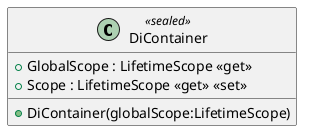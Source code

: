 @startuml
class DiContainer <<sealed>> {
    + DiContainer(globalScope:LifetimeScope)
    + GlobalScope : LifetimeScope <<get>>
    + Scope : LifetimeScope <<get>> <<set>>
}
@enduml
